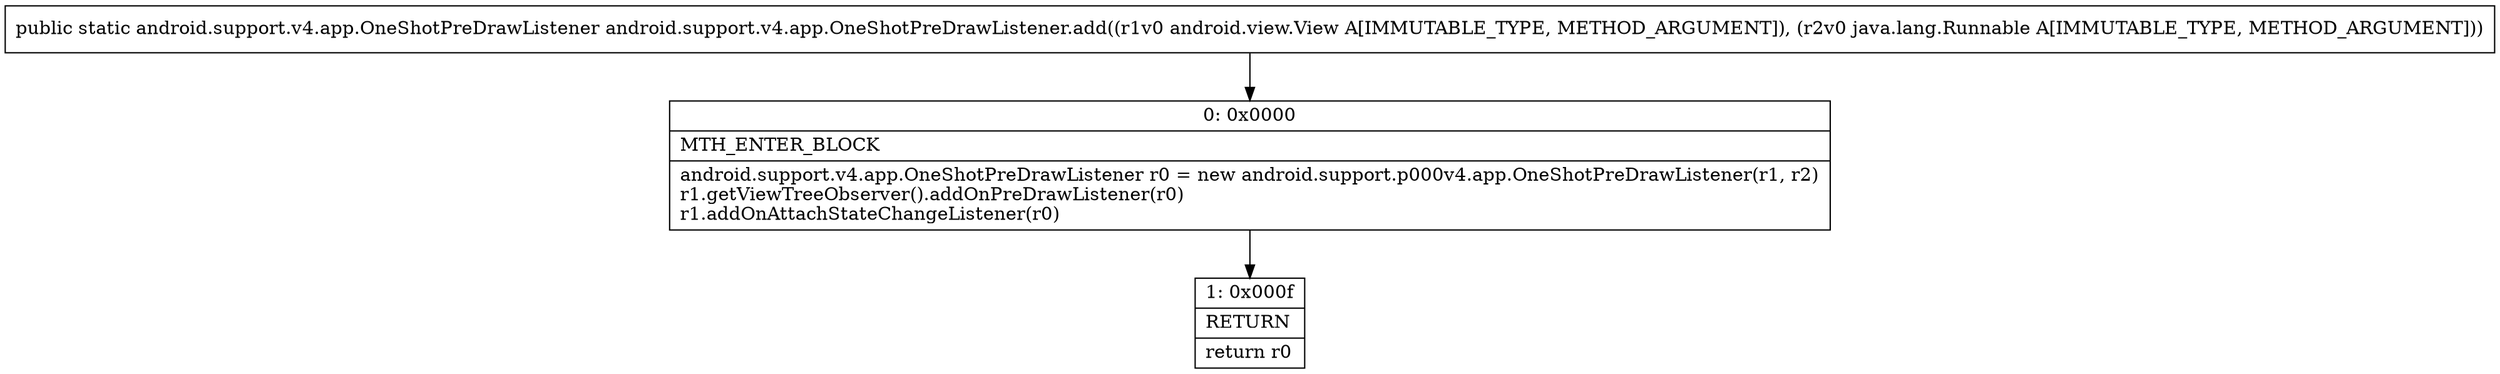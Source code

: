 digraph "CFG forandroid.support.v4.app.OneShotPreDrawListener.add(Landroid\/view\/View;Ljava\/lang\/Runnable;)Landroid\/support\/v4\/app\/OneShotPreDrawListener;" {
Node_0 [shape=record,label="{0\:\ 0x0000|MTH_ENTER_BLOCK\l|android.support.v4.app.OneShotPreDrawListener r0 = new android.support.p000v4.app.OneShotPreDrawListener(r1, r2)\lr1.getViewTreeObserver().addOnPreDrawListener(r0)\lr1.addOnAttachStateChangeListener(r0)\l}"];
Node_1 [shape=record,label="{1\:\ 0x000f|RETURN\l|return r0\l}"];
MethodNode[shape=record,label="{public static android.support.v4.app.OneShotPreDrawListener android.support.v4.app.OneShotPreDrawListener.add((r1v0 android.view.View A[IMMUTABLE_TYPE, METHOD_ARGUMENT]), (r2v0 java.lang.Runnable A[IMMUTABLE_TYPE, METHOD_ARGUMENT])) }"];
MethodNode -> Node_0;
Node_0 -> Node_1;
}

